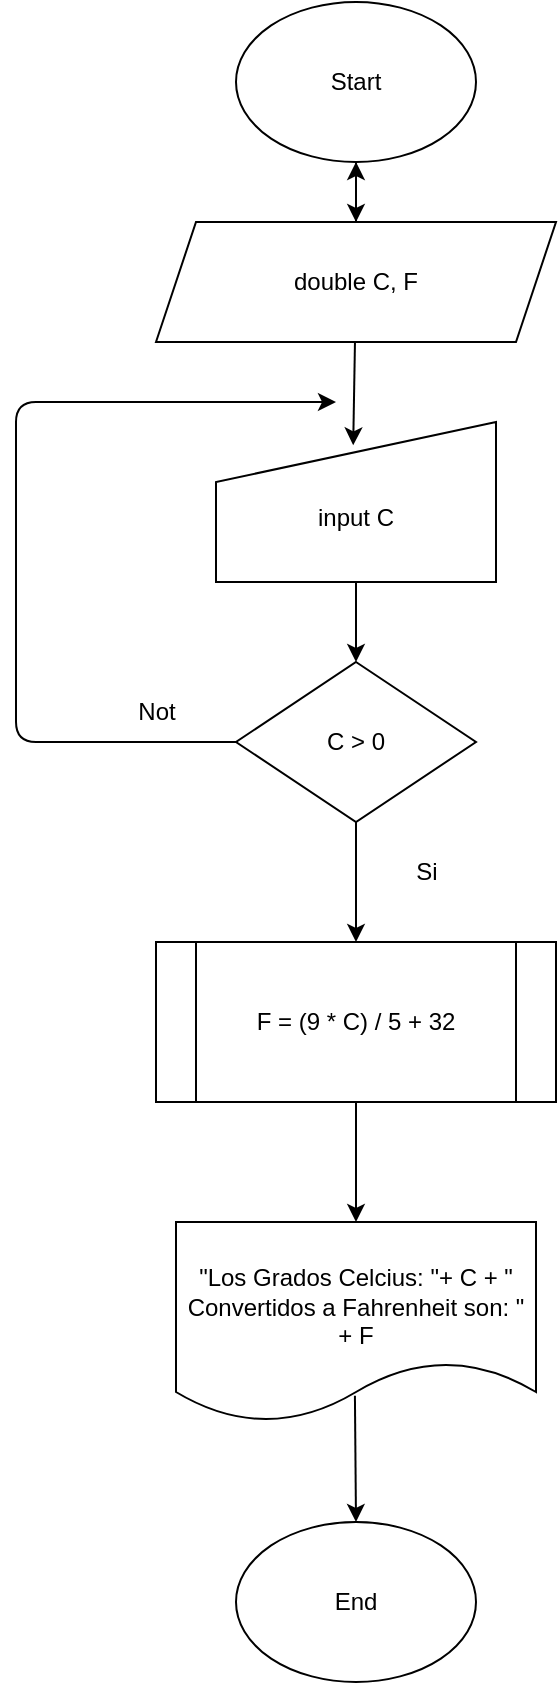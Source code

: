 <mxfile>
    <diagram id="sVO4ujXOcluqOw2zVoM1" name="Page-1">
        <mxGraphModel dx="1451" dy="759" grid="1" gridSize="10" guides="1" tooltips="1" connect="1" arrows="1" fold="1" page="1" pageScale="1" pageWidth="850" pageHeight="1100" math="0" shadow="0">
            <root>
                <mxCell id="0"/>
                <mxCell id="1" parent="0"/>
                <mxCell id="4" style="edgeStyle=none;html=1;entryX=0.5;entryY=0;entryDx=0;entryDy=0;" edge="1" parent="1" source="2" target="3">
                    <mxGeometry relative="1" as="geometry"/>
                </mxCell>
                <mxCell id="2" value="Start" style="ellipse;whiteSpace=wrap;html=1;" vertex="1" parent="1">
                    <mxGeometry x="350" width="120" height="80" as="geometry"/>
                </mxCell>
                <mxCell id="32" value="" style="edgeStyle=none;html=1;" edge="1" parent="1" source="3" target="2">
                    <mxGeometry relative="1" as="geometry"/>
                </mxCell>
                <mxCell id="3" value="double C, F" style="shape=parallelogram;perimeter=parallelogramPerimeter;whiteSpace=wrap;html=1;fixedSize=1;" vertex="1" parent="1">
                    <mxGeometry x="310" y="110" width="200" height="60" as="geometry"/>
                </mxCell>
                <mxCell id="8" value="" style="edgeStyle=none;html=1;" edge="1" parent="1" source="5" target="7">
                    <mxGeometry relative="1" as="geometry"/>
                </mxCell>
                <mxCell id="5" value="&lt;div&gt;&lt;br&gt;&lt;/div&gt;input C" style="shape=manualInput;whiteSpace=wrap;html=1;" vertex="1" parent="1">
                    <mxGeometry x="340" y="210" width="140" height="80" as="geometry"/>
                </mxCell>
                <mxCell id="6" style="edgeStyle=none;html=1;entryX=0.49;entryY=0.146;entryDx=0;entryDy=0;entryPerimeter=0;" edge="1" parent="1" source="3" target="5">
                    <mxGeometry relative="1" as="geometry"/>
                </mxCell>
                <mxCell id="9" style="edgeStyle=none;html=1;exitX=0;exitY=0.5;exitDx=0;exitDy=0;" edge="1" parent="1" source="7">
                    <mxGeometry relative="1" as="geometry">
                        <mxPoint x="400" y="200" as="targetPoint"/>
                        <Array as="points">
                            <mxPoint x="240" y="370"/>
                            <mxPoint x="240" y="310"/>
                            <mxPoint x="240" y="200"/>
                        </Array>
                    </mxGeometry>
                </mxCell>
                <mxCell id="10" style="edgeStyle=none;html=1;exitX=0.5;exitY=1;exitDx=0;exitDy=0;entryX=0.5;entryY=0;entryDx=0;entryDy=0;" edge="1" parent="1" source="7" target="27">
                    <mxGeometry relative="1" as="geometry">
                        <mxPoint x="410.84" y="473.6" as="targetPoint"/>
                        <Array as="points"/>
                    </mxGeometry>
                </mxCell>
                <mxCell id="7" value="C &amp;gt; 0" style="rhombus;whiteSpace=wrap;html=1;" vertex="1" parent="1">
                    <mxGeometry x="350" y="330" width="120" height="80" as="geometry"/>
                </mxCell>
                <mxCell id="12" value="Not" style="text;html=1;align=center;verticalAlign=middle;resizable=0;points=[];autosize=1;strokeColor=none;fillColor=none;" vertex="1" parent="1">
                    <mxGeometry x="290" y="340" width="40" height="30" as="geometry"/>
                </mxCell>
                <mxCell id="30" style="edgeStyle=none;html=1;" edge="1" parent="1" source="27">
                    <mxGeometry relative="1" as="geometry">
                        <mxPoint x="410" y="610.0" as="targetPoint"/>
                    </mxGeometry>
                </mxCell>
                <mxCell id="27" value="F = (9 * C) / 5 + 32" style="shape=process;whiteSpace=wrap;html=1;backgroundOutline=1;" vertex="1" parent="1">
                    <mxGeometry x="310" y="470" width="200" height="80" as="geometry"/>
                </mxCell>
                <mxCell id="29" value="Si" style="text;html=1;align=center;verticalAlign=middle;resizable=0;points=[];autosize=1;strokeColor=none;fillColor=none;" vertex="1" parent="1">
                    <mxGeometry x="430" y="420" width="30" height="30" as="geometry"/>
                </mxCell>
                <mxCell id="34" style="edgeStyle=none;html=1;entryX=0.5;entryY=0;entryDx=0;entryDy=0;exitX=0.497;exitY=0.869;exitDx=0;exitDy=0;exitPerimeter=0;" edge="1" parent="1" source="31" target="33">
                    <mxGeometry relative="1" as="geometry"/>
                </mxCell>
                <mxCell id="31" value="&lt;div&gt;&lt;br&gt;&lt;/div&gt;&quot;Los Grados Celcius: &quot;+ C + &quot; Convertidos a Fahrenheit son: &quot; + F" style="shape=document;whiteSpace=wrap;html=1;boundedLbl=1;" vertex="1" parent="1">
                    <mxGeometry x="320" y="610" width="180" height="100" as="geometry"/>
                </mxCell>
                <mxCell id="33" value="End" style="ellipse;whiteSpace=wrap;html=1;" vertex="1" parent="1">
                    <mxGeometry x="350" y="760" width="120" height="80" as="geometry"/>
                </mxCell>
            </root>
        </mxGraphModel>
    </diagram>
</mxfile>